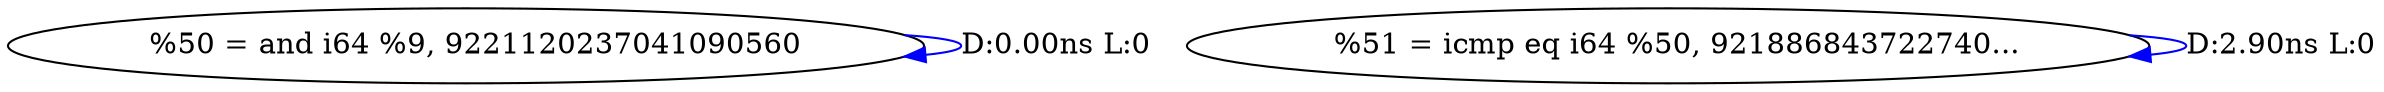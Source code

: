 digraph {
Node0x3309f80[label="  %50 = and i64 %9, 9221120237041090560"];
Node0x3309f80 -> Node0x3309f80[label="D:0.00ns L:0",color=blue];
Node0x330a060[label="  %51 = icmp eq i64 %50, 921886843722740..."];
Node0x330a060 -> Node0x330a060[label="D:2.90ns L:0",color=blue];
}
